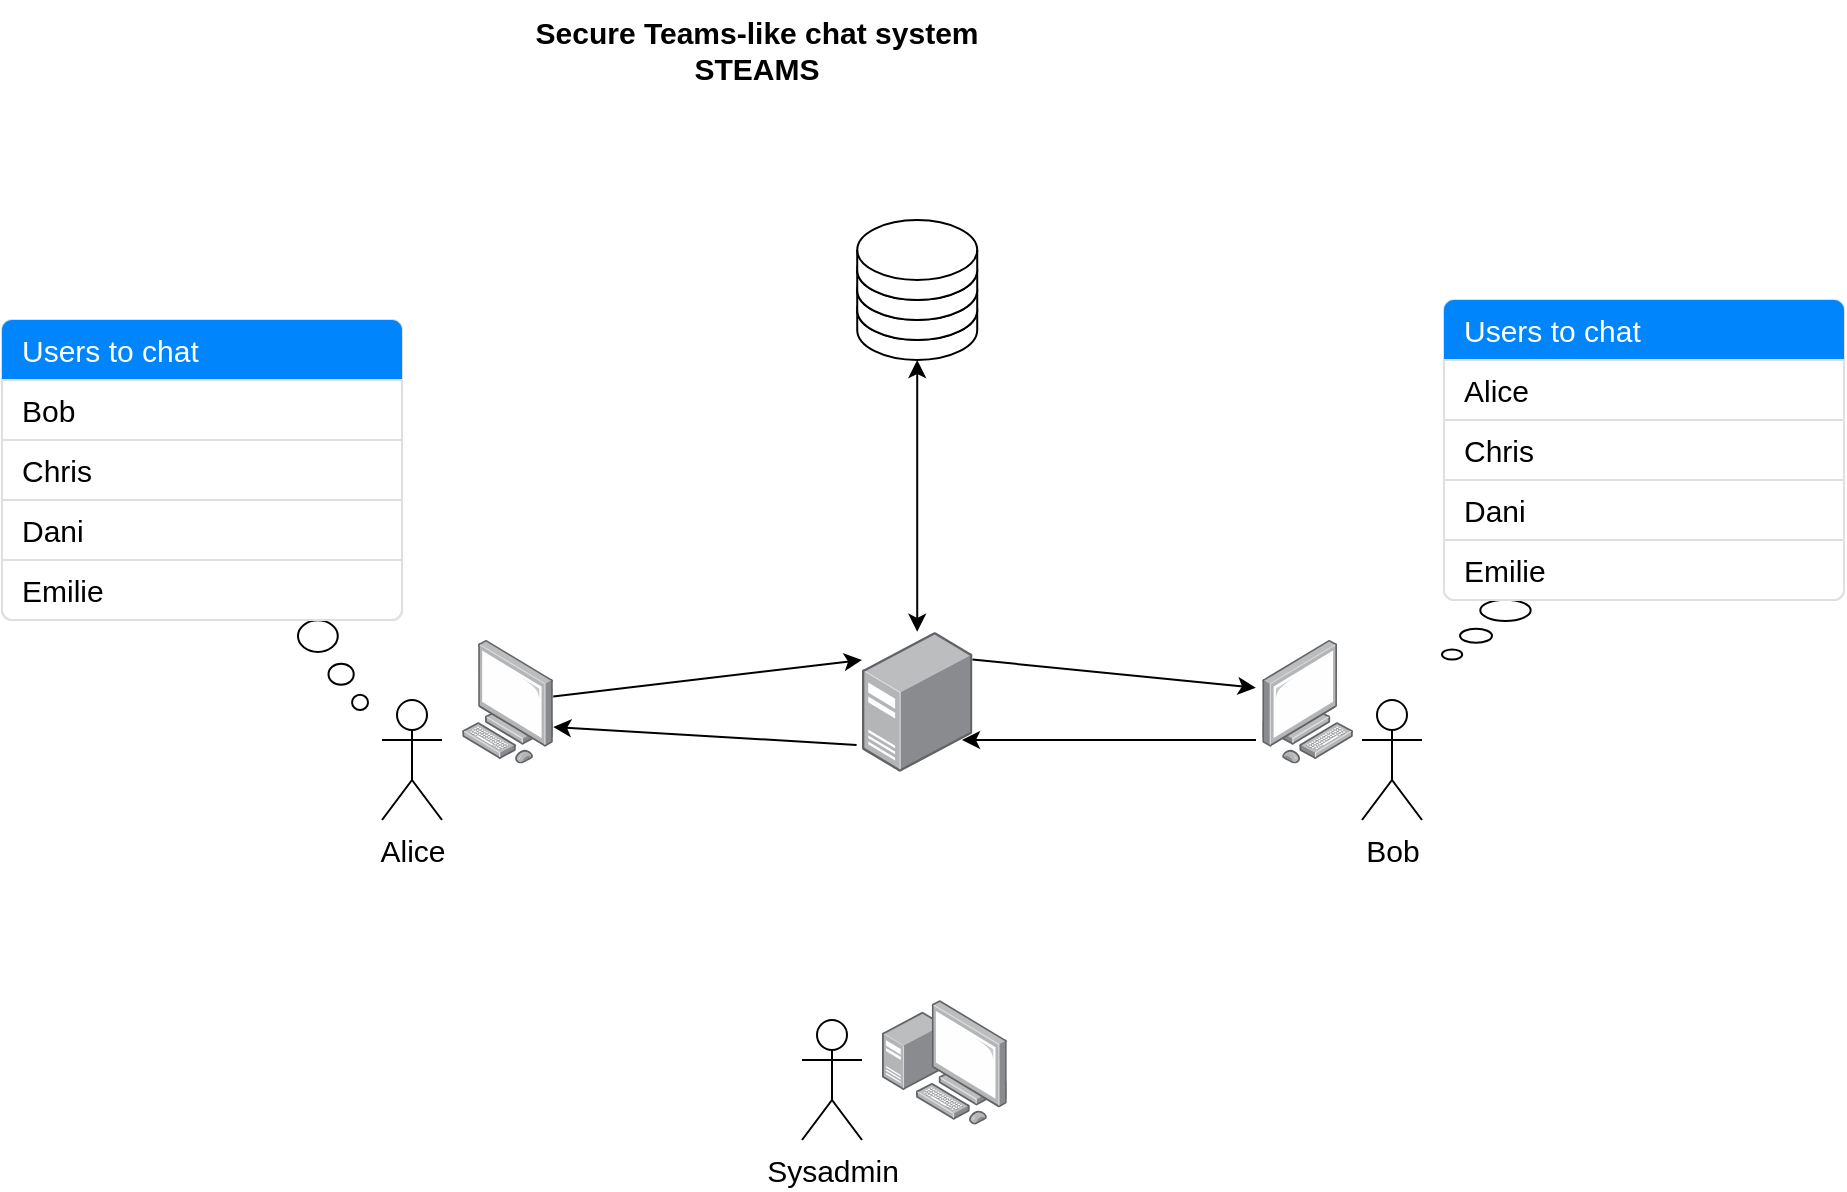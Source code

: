<mxfile>
    <diagram id="Rx6U7X6C_EF78uhXptHn" name="Page-1">
        <mxGraphModel dx="1905" dy="1681" grid="1" gridSize="10" guides="1" tooltips="1" connect="1" arrows="1" fold="1" page="1" pageScale="1" pageWidth="850" pageHeight="1100" math="0" shadow="0">
            <root>
                <mxCell id="0"/>
                <mxCell id="1" parent="0"/>
                <mxCell id="2" value="&lt;span style=&quot;font-size: 15px;&quot;&gt;Alice&lt;/span&gt;" style="shape=umlActor;verticalLabelPosition=bottom;verticalAlign=top;html=1;outlineConnect=0;" vertex="1" parent="1">
                    <mxGeometry x="80" y="230" width="30" height="60" as="geometry"/>
                </mxCell>
                <mxCell id="3" value="" style="points=[];aspect=fixed;html=1;align=center;shadow=0;dashed=0;image;image=img/lib/allied_telesis/computer_and_terminals/Personal_Computer.svg;" vertex="1" parent="1">
                    <mxGeometry x="120" y="200" width="45.6" height="61.8" as="geometry"/>
                </mxCell>
                <mxCell id="47" style="edgeStyle=none;html=1;fontSize=15;strokeColor=default;startArrow=classic;startFill=1;" edge="1" parent="1" source="5" target="42">
                    <mxGeometry relative="1" as="geometry"/>
                </mxCell>
                <mxCell id="5" value="" style="points=[];aspect=fixed;html=1;align=center;shadow=0;dashed=0;image;image=img/lib/allied_telesis/computer_and_terminals/Server_Desktop.svg;" vertex="1" parent="1">
                    <mxGeometry x="320" y="195.9" width="55.22" height="70" as="geometry"/>
                </mxCell>
                <mxCell id="6" value="&lt;b style=&quot;font-size: 15px;&quot;&gt;Secure Teams-like chat system&lt;br&gt;STEAMS&lt;/b&gt;" style="text;html=1;align=center;verticalAlign=middle;resizable=0;points=[];autosize=1;strokeColor=none;fillColor=none;" vertex="1" parent="1">
                    <mxGeometry x="142.4" y="-120" width="250" height="50" as="geometry"/>
                </mxCell>
                <mxCell id="7" value="Bob" style="shape=umlActor;verticalLabelPosition=bottom;verticalAlign=top;html=1;outlineConnect=0;fontSize=15;" vertex="1" parent="1">
                    <mxGeometry x="570" y="230" width="30" height="60" as="geometry"/>
                </mxCell>
                <mxCell id="8" value="" style="points=[];aspect=fixed;html=1;align=center;shadow=0;dashed=0;image;image=img/lib/allied_telesis/computer_and_terminals/Personal_Computer.svg;flipH=1;" vertex="1" parent="1">
                    <mxGeometry x="520" y="200" width="45.6" height="61.8" as="geometry"/>
                </mxCell>
                <mxCell id="9" value="Sysadmin" style="shape=umlActor;verticalLabelPosition=bottom;verticalAlign=top;html=1;outlineConnect=0;fontSize=15;" vertex="1" parent="1">
                    <mxGeometry x="290" y="390" width="30" height="60" as="geometry"/>
                </mxCell>
                <mxCell id="10" value="" style="points=[];aspect=fixed;html=1;align=center;shadow=0;dashed=0;image;image=img/lib/allied_telesis/computer_and_terminals/Personal_Computer_with_Server.svg;fontSize=15;" vertex="1" parent="1">
                    <mxGeometry x="330" y="380" width="62.4" height="62.4" as="geometry"/>
                </mxCell>
                <mxCell id="31" value="" style="group" vertex="1" connectable="0" parent="1">
                    <mxGeometry x="610" y="30" width="201" height="179.8" as="geometry"/>
                </mxCell>
                <mxCell id="30" value="" style="whiteSpace=wrap;html=1;shape=mxgraph.basic.cloud_callout;fontSize=15;" vertex="1" parent="31">
                    <mxGeometry y="59.8" width="190" height="120" as="geometry"/>
                </mxCell>
                <mxCell id="24" value="" style="html=1;shadow=0;dashed=0;shape=mxgraph.bootstrap.rrect;rSize=5;strokeColor=#DFDFDF;html=1;whiteSpace=wrap;fillColor=#FFFFFF;fontColor=#000000;fontSize=15;" vertex="1" parent="31">
                    <mxGeometry x="1" width="200" height="150" as="geometry"/>
                </mxCell>
                <mxCell id="25" value="Users to chat" style="html=1;shadow=0;dashed=0;shape=mxgraph.bootstrap.topButton;rSize=5;strokeColor=none;fillColor=#0085FC;fontColor=#ffffff;perimeter=none;whiteSpace=wrap;resizeWidth=1;align=left;spacing=10;fontSize=15;" vertex="1" parent="24">
                    <mxGeometry width="200" height="30" relative="1" as="geometry"/>
                </mxCell>
                <mxCell id="26" value="Alice" style="strokeColor=inherit;fillColor=inherit;gradientColor=inherit;fontColor=inherit;html=1;shadow=0;dashed=0;perimeter=none;whiteSpace=wrap;resizeWidth=1;align=left;spacing=10;fontSize=15;" vertex="1" parent="24">
                    <mxGeometry width="200" height="30" relative="1" as="geometry">
                        <mxPoint y="30" as="offset"/>
                    </mxGeometry>
                </mxCell>
                <mxCell id="27" value="Chris" style="strokeColor=inherit;fillColor=inherit;gradientColor=inherit;fontColor=inherit;html=1;shadow=0;dashed=0;perimeter=none;whiteSpace=wrap;resizeWidth=1;align=left;spacing=10;fontSize=15;" vertex="1" parent="24">
                    <mxGeometry width="200" height="30" relative="1" as="geometry">
                        <mxPoint y="60" as="offset"/>
                    </mxGeometry>
                </mxCell>
                <mxCell id="28" value="Dani" style="strokeColor=inherit;fillColor=inherit;gradientColor=inherit;fontColor=inherit;html=1;shadow=0;dashed=0;perimeter=none;whiteSpace=wrap;resizeWidth=1;align=left;spacing=10;fontSize=15;" vertex="1" parent="24">
                    <mxGeometry width="200" height="30" relative="1" as="geometry">
                        <mxPoint y="90" as="offset"/>
                    </mxGeometry>
                </mxCell>
                <mxCell id="29" value="Emilie" style="strokeColor=inherit;fillColor=inherit;gradientColor=inherit;fontColor=inherit;html=1;shadow=0;dashed=0;shape=mxgraph.bootstrap.bottomButton;rSize=5;perimeter=none;whiteSpace=wrap;resizeWidth=1;resizeHeight=0;align=left;spacing=10;fontSize=15;" vertex="1" parent="24">
                    <mxGeometry y="1" width="200" height="30" relative="1" as="geometry">
                        <mxPoint y="-30" as="offset"/>
                    </mxGeometry>
                </mxCell>
                <mxCell id="33" value="" style="group" vertex="1" connectable="0" parent="1">
                    <mxGeometry x="-110" y="40" width="200" height="195" as="geometry"/>
                </mxCell>
                <mxCell id="32" value="" style="whiteSpace=wrap;html=1;shape=mxgraph.basic.cloud_callout;fontSize=15;flipH=1;" vertex="1" parent="33">
                    <mxGeometry x="33" y="15" width="150" height="180" as="geometry"/>
                </mxCell>
                <mxCell id="18" value="" style="html=1;shadow=0;dashed=0;shape=mxgraph.bootstrap.rrect;rSize=5;strokeColor=#DFDFDF;html=1;whiteSpace=wrap;fillColor=#FFFFFF;fontColor=#000000;fontSize=15;" vertex="1" parent="33">
                    <mxGeometry width="200" height="150" as="geometry"/>
                </mxCell>
                <mxCell id="19" value="Users to chat" style="html=1;shadow=0;dashed=0;shape=mxgraph.bootstrap.topButton;rSize=5;strokeColor=none;fillColor=#0085FC;fontColor=#ffffff;perimeter=none;whiteSpace=wrap;resizeWidth=1;align=left;spacing=10;fontSize=15;" vertex="1" parent="18">
                    <mxGeometry width="200" height="30" relative="1" as="geometry"/>
                </mxCell>
                <mxCell id="20" value="Bob" style="strokeColor=inherit;fillColor=inherit;gradientColor=inherit;fontColor=inherit;html=1;shadow=0;dashed=0;perimeter=none;whiteSpace=wrap;resizeWidth=1;align=left;spacing=10;fontSize=15;" vertex="1" parent="18">
                    <mxGeometry width="200" height="30" relative="1" as="geometry">
                        <mxPoint y="30" as="offset"/>
                    </mxGeometry>
                </mxCell>
                <mxCell id="21" value="Chris" style="strokeColor=inherit;fillColor=inherit;gradientColor=inherit;fontColor=inherit;html=1;shadow=0;dashed=0;perimeter=none;whiteSpace=wrap;resizeWidth=1;align=left;spacing=10;fontSize=15;" vertex="1" parent="18">
                    <mxGeometry width="200" height="30" relative="1" as="geometry">
                        <mxPoint y="60" as="offset"/>
                    </mxGeometry>
                </mxCell>
                <mxCell id="22" value="Dani" style="strokeColor=inherit;fillColor=inherit;gradientColor=inherit;fontColor=inherit;html=1;shadow=0;dashed=0;perimeter=none;whiteSpace=wrap;resizeWidth=1;align=left;spacing=10;fontSize=15;" vertex="1" parent="18">
                    <mxGeometry width="200" height="30" relative="1" as="geometry">
                        <mxPoint y="90" as="offset"/>
                    </mxGeometry>
                </mxCell>
                <mxCell id="23" value="Emilie" style="strokeColor=inherit;fillColor=inherit;gradientColor=inherit;fontColor=inherit;html=1;shadow=0;dashed=0;shape=mxgraph.bootstrap.bottomButton;rSize=5;perimeter=none;whiteSpace=wrap;resizeWidth=1;resizeHeight=0;align=left;spacing=10;fontSize=15;" vertex="1" parent="18">
                    <mxGeometry y="1" width="200" height="30" relative="1" as="geometry">
                        <mxPoint y="-30" as="offset"/>
                    </mxGeometry>
                </mxCell>
                <mxCell id="35" value="" style="endArrow=classic;html=1;fontSize=15;entryX=0;entryY=0.201;entryDx=0;entryDy=0;entryPerimeter=0;" edge="1" parent="1" source="3" target="5">
                    <mxGeometry width="50" height="50" relative="1" as="geometry">
                        <mxPoint x="300" y="200" as="sourcePoint"/>
                        <mxPoint x="350" y="150" as="targetPoint"/>
                    </mxGeometry>
                </mxCell>
                <mxCell id="36" value="" style="endArrow=classic;html=1;fontSize=15;entryX=1.068;entryY=0.386;entryDx=0;entryDy=0;entryPerimeter=0;" edge="1" parent="1" target="8">
                    <mxGeometry width="50" height="50" relative="1" as="geometry">
                        <mxPoint x="375.22" y="209.797" as="sourcePoint"/>
                        <mxPoint x="510" y="220" as="targetPoint"/>
                    </mxGeometry>
                </mxCell>
                <mxCell id="37" value="" style="endArrow=classic;html=1;fontSize=15;entryX=0;entryY=0.201;entryDx=0;entryDy=0;entryPerimeter=0;exitX=-0.049;exitY=0.808;exitDx=0;exitDy=0;exitPerimeter=0;" edge="1" parent="1" source="5">
                    <mxGeometry width="50" height="50" relative="1" as="geometry">
                        <mxPoint x="320.0" y="261.797" as="sourcePoint"/>
                        <mxPoint x="165.6" y="243.56" as="targetPoint"/>
                    </mxGeometry>
                </mxCell>
                <mxCell id="39" value="" style="endArrow=classic;html=1;fontSize=15;" edge="1" parent="1">
                    <mxGeometry width="50" height="50" relative="1" as="geometry">
                        <mxPoint x="517" y="250" as="sourcePoint"/>
                        <mxPoint x="370" y="250" as="targetPoint"/>
                    </mxGeometry>
                </mxCell>
                <mxCell id="46" value="" style="group" vertex="1" connectable="0" parent="1">
                    <mxGeometry x="317.61" y="-10" width="60" height="70" as="geometry"/>
                </mxCell>
                <mxCell id="42" value="" style="shape=cylinder3;whiteSpace=wrap;html=1;boundedLbl=1;backgroundOutline=1;size=15;fontSize=15;" vertex="1" parent="46">
                    <mxGeometry y="30" width="60" height="40" as="geometry"/>
                </mxCell>
                <mxCell id="43" value="" style="shape=cylinder3;whiteSpace=wrap;html=1;boundedLbl=1;backgroundOutline=1;size=15;fontSize=15;" vertex="1" parent="46">
                    <mxGeometry y="20" width="60" height="40" as="geometry"/>
                </mxCell>
                <mxCell id="44" value="" style="shape=cylinder3;whiteSpace=wrap;html=1;boundedLbl=1;backgroundOutline=1;size=15;fontSize=15;" vertex="1" parent="46">
                    <mxGeometry y="10" width="60" height="40" as="geometry"/>
                </mxCell>
                <mxCell id="45" value="" style="shape=cylinder3;whiteSpace=wrap;html=1;boundedLbl=1;backgroundOutline=1;size=15;fontSize=15;" vertex="1" parent="46">
                    <mxGeometry width="60" height="40" as="geometry"/>
                </mxCell>
            </root>
        </mxGraphModel>
    </diagram>
</mxfile>